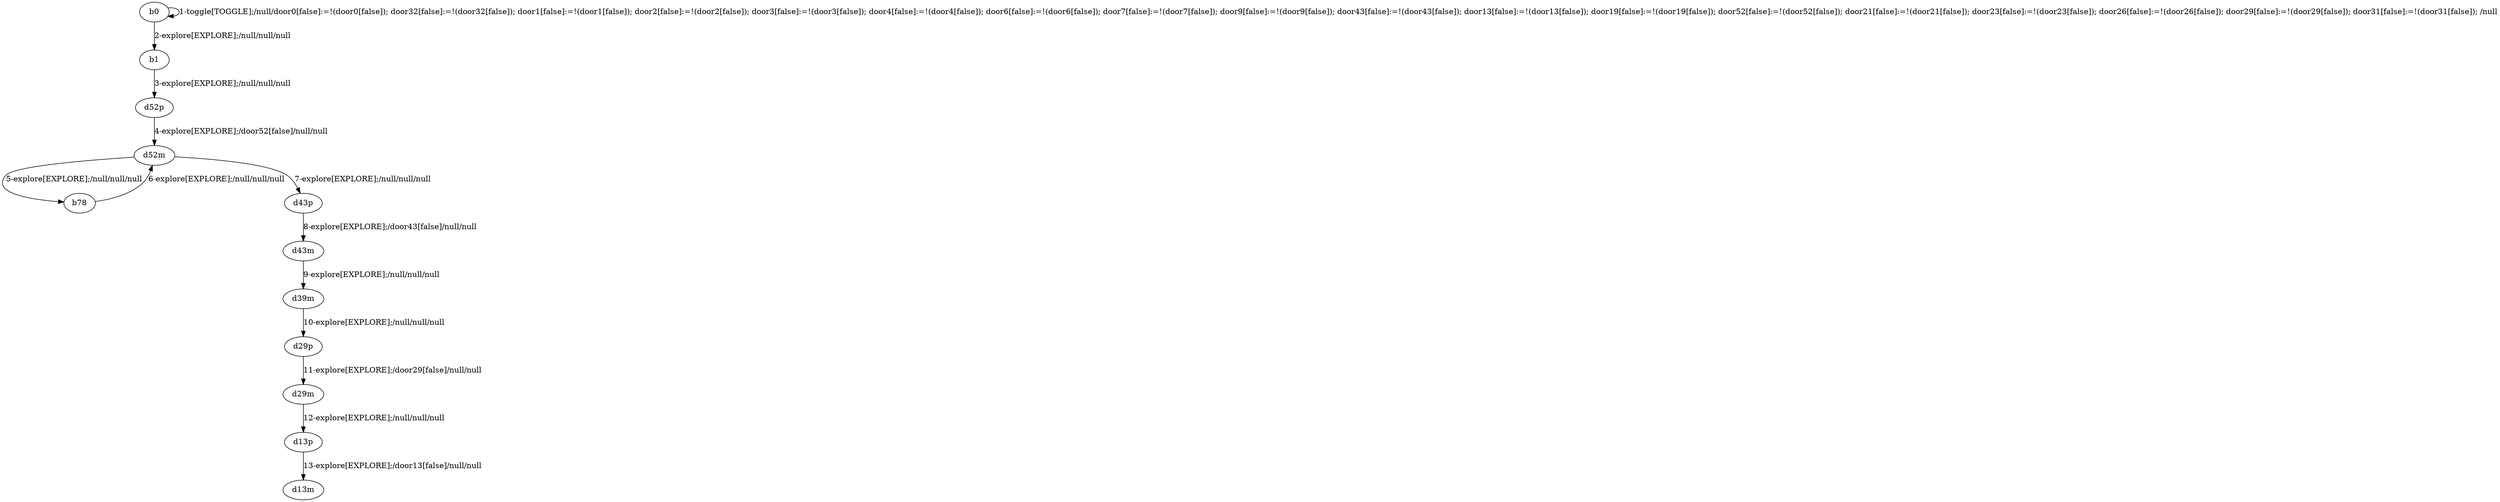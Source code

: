 # Total number of goals covered by this test: 4
# d52m --> b78
# b78 --> d52m
# d39m --> d29p
# d43m --> d39m

digraph g {
"b0" -> "b0" [label = "1-toggle[TOGGLE];/null/door0[false]:=!(door0[false]); door32[false]:=!(door32[false]); door1[false]:=!(door1[false]); door2[false]:=!(door2[false]); door3[false]:=!(door3[false]); door4[false]:=!(door4[false]); door6[false]:=!(door6[false]); door7[false]:=!(door7[false]); door9[false]:=!(door9[false]); door43[false]:=!(door43[false]); door13[false]:=!(door13[false]); door19[false]:=!(door19[false]); door52[false]:=!(door52[false]); door21[false]:=!(door21[false]); door23[false]:=!(door23[false]); door26[false]:=!(door26[false]); door29[false]:=!(door29[false]); door31[false]:=!(door31[false]); /null"];
"b0" -> "b1" [label = "2-explore[EXPLORE];/null/null/null"];
"b1" -> "d52p" [label = "3-explore[EXPLORE];/null/null/null"];
"d52p" -> "d52m" [label = "4-explore[EXPLORE];/door52[false]/null/null"];
"d52m" -> "b78" [label = "5-explore[EXPLORE];/null/null/null"];
"b78" -> "d52m" [label = "6-explore[EXPLORE];/null/null/null"];
"d52m" -> "d43p" [label = "7-explore[EXPLORE];/null/null/null"];
"d43p" -> "d43m" [label = "8-explore[EXPLORE];/door43[false]/null/null"];
"d43m" -> "d39m" [label = "9-explore[EXPLORE];/null/null/null"];
"d39m" -> "d29p" [label = "10-explore[EXPLORE];/null/null/null"];
"d29p" -> "d29m" [label = "11-explore[EXPLORE];/door29[false]/null/null"];
"d29m" -> "d13p" [label = "12-explore[EXPLORE];/null/null/null"];
"d13p" -> "d13m" [label = "13-explore[EXPLORE];/door13[false]/null/null"];
}
